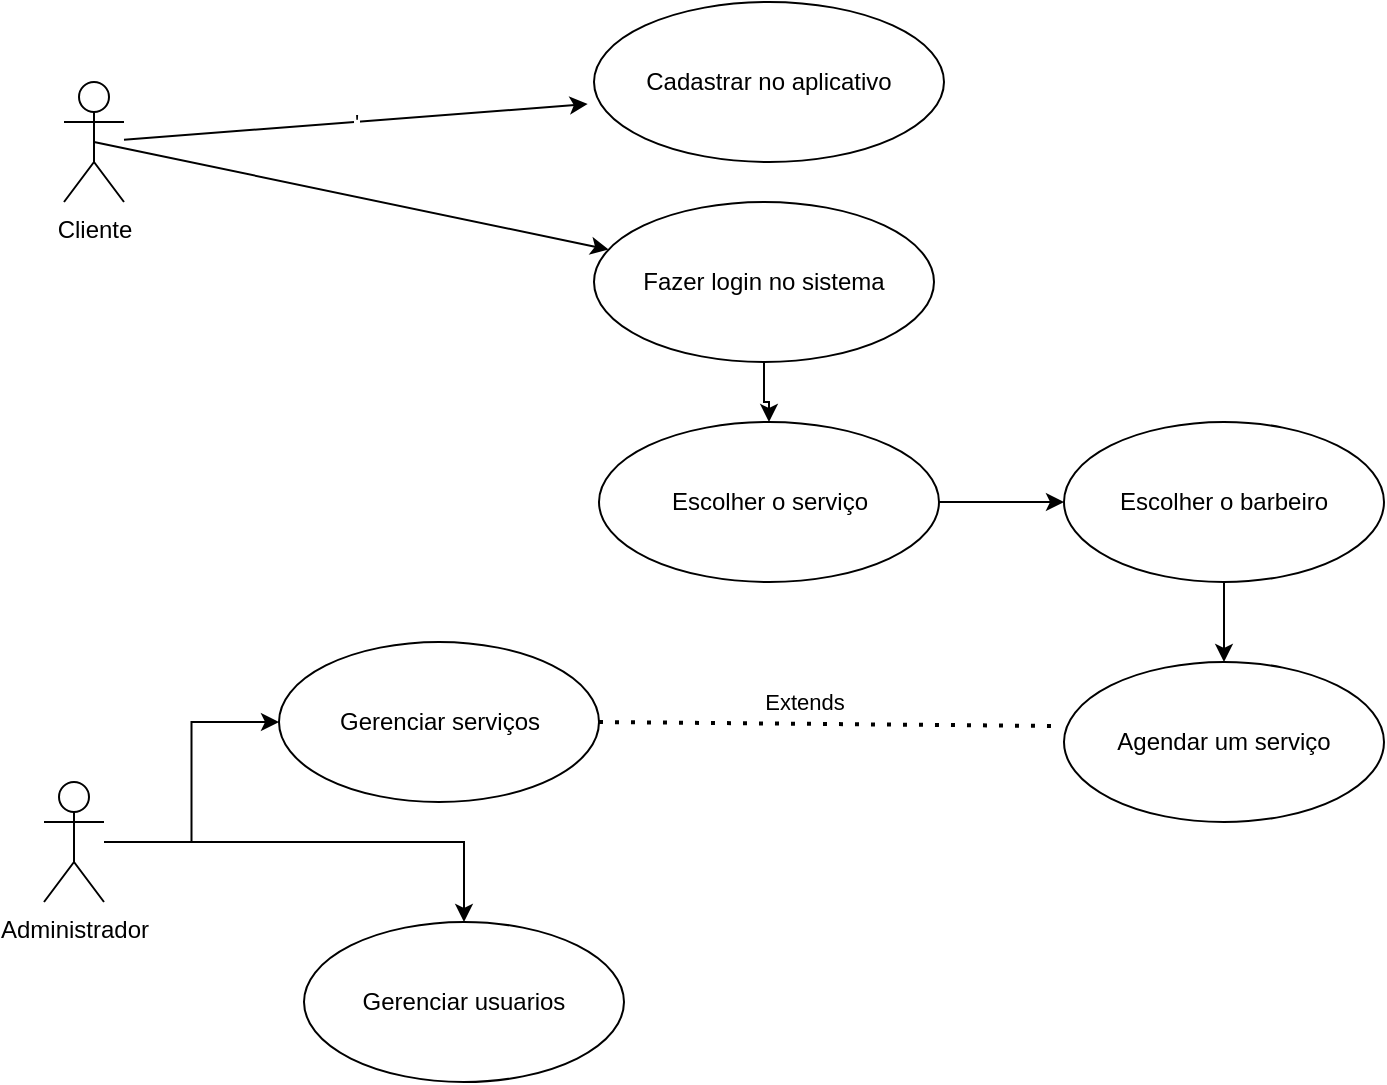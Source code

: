 <mxfile version="21.7.2" type="github">
  <diagram name="Page-1" id="5d7acffa-a066-3a61-03fe-96351882024d">
    <mxGraphModel dx="1114" dy="1460" grid="1" gridSize="10" guides="1" tooltips="1" connect="1" arrows="1" fold="1" page="1" pageScale="1" pageWidth="1100" pageHeight="850" background="#ffffff" math="0" shadow="0">
      <root>
        <mxCell id="0" />
        <mxCell id="1" parent="0" />
        <mxCell id="uEFSG5N0bZER1lfioCi_-5" value="Cliente" style="shape=umlActor;verticalLabelPosition=bottom;verticalAlign=top;html=1;outlineConnect=0;" vertex="1" parent="1">
          <mxGeometry x="190" y="-520" width="30" height="60" as="geometry" />
        </mxCell>
        <mxCell id="uEFSG5N0bZER1lfioCi_-22" style="edgeStyle=orthogonalEdgeStyle;rounded=0;orthogonalLoop=1;jettySize=auto;html=1;" edge="1" parent="1" source="uEFSG5N0bZER1lfioCi_-6" target="uEFSG5N0bZER1lfioCi_-21">
          <mxGeometry relative="1" as="geometry" />
        </mxCell>
        <mxCell id="uEFSG5N0bZER1lfioCi_-25" style="edgeStyle=orthogonalEdgeStyle;rounded=0;orthogonalLoop=1;jettySize=auto;html=1;" edge="1" parent="1" source="uEFSG5N0bZER1lfioCi_-6" target="uEFSG5N0bZER1lfioCi_-23">
          <mxGeometry relative="1" as="geometry" />
        </mxCell>
        <mxCell id="uEFSG5N0bZER1lfioCi_-6" value="Administrador" style="shape=umlActor;verticalLabelPosition=bottom;verticalAlign=top;html=1;outlineConnect=0;" vertex="1" parent="1">
          <mxGeometry x="180" y="-170" width="30" height="60" as="geometry" />
        </mxCell>
        <mxCell id="uEFSG5N0bZER1lfioCi_-7" value="Cadastrar no aplicativo" style="ellipse;whiteSpace=wrap;html=1;" vertex="1" parent="1">
          <mxGeometry x="455" y="-560" width="175" height="80" as="geometry" />
        </mxCell>
        <mxCell id="uEFSG5N0bZER1lfioCi_-8" value="&#39;" style="endArrow=classic;html=1;rounded=0;entryX=-0.018;entryY=0.638;entryDx=0;entryDy=0;entryPerimeter=0;" edge="1" parent="1" source="uEFSG5N0bZER1lfioCi_-5" target="uEFSG5N0bZER1lfioCi_-7">
          <mxGeometry width="50" height="50" relative="1" as="geometry">
            <mxPoint x="260" y="-460" as="sourcePoint" />
            <mxPoint x="310" y="-520" as="targetPoint" />
          </mxGeometry>
        </mxCell>
        <mxCell id="uEFSG5N0bZER1lfioCi_-20" value="" style="edgeStyle=orthogonalEdgeStyle;rounded=0;orthogonalLoop=1;jettySize=auto;html=1;" edge="1" parent="1" source="uEFSG5N0bZER1lfioCi_-9" target="uEFSG5N0bZER1lfioCi_-12">
          <mxGeometry relative="1" as="geometry" />
        </mxCell>
        <mxCell id="uEFSG5N0bZER1lfioCi_-9" value="Fazer login no sistema" style="ellipse;whiteSpace=wrap;html=1;" vertex="1" parent="1">
          <mxGeometry x="455" y="-460" width="170" height="80" as="geometry" />
        </mxCell>
        <mxCell id="uEFSG5N0bZER1lfioCi_-11" value="" style="endArrow=classic;html=1;rounded=0;exitX=0.5;exitY=0.5;exitDx=0;exitDy=0;exitPerimeter=0;" edge="1" parent="1" source="uEFSG5N0bZER1lfioCi_-5" target="uEFSG5N0bZER1lfioCi_-9">
          <mxGeometry width="50" height="50" relative="1" as="geometry">
            <mxPoint x="230" y="-470" as="sourcePoint" />
            <mxPoint x="340" y="-480" as="targetPoint" />
          </mxGeometry>
        </mxCell>
        <mxCell id="uEFSG5N0bZER1lfioCi_-17" value="" style="edgeStyle=orthogonalEdgeStyle;rounded=0;orthogonalLoop=1;jettySize=auto;html=1;" edge="1" parent="1" source="uEFSG5N0bZER1lfioCi_-12" target="uEFSG5N0bZER1lfioCi_-16">
          <mxGeometry relative="1" as="geometry" />
        </mxCell>
        <mxCell id="uEFSG5N0bZER1lfioCi_-12" value="Escolher o serviço" style="ellipse;whiteSpace=wrap;html=1;" vertex="1" parent="1">
          <mxGeometry x="457.5" y="-350" width="170" height="80" as="geometry" />
        </mxCell>
        <mxCell id="uEFSG5N0bZER1lfioCi_-19" value="" style="edgeStyle=orthogonalEdgeStyle;rounded=0;orthogonalLoop=1;jettySize=auto;html=1;" edge="1" parent="1" source="uEFSG5N0bZER1lfioCi_-16" target="uEFSG5N0bZER1lfioCi_-18">
          <mxGeometry relative="1" as="geometry" />
        </mxCell>
        <mxCell id="uEFSG5N0bZER1lfioCi_-16" value="Escolher o barbeiro" style="ellipse;whiteSpace=wrap;html=1;" vertex="1" parent="1">
          <mxGeometry x="690" y="-350" width="160" height="80" as="geometry" />
        </mxCell>
        <mxCell id="uEFSG5N0bZER1lfioCi_-18" value="Agendar um serviço" style="ellipse;whiteSpace=wrap;html=1;" vertex="1" parent="1">
          <mxGeometry x="690" y="-230" width="160" height="80" as="geometry" />
        </mxCell>
        <mxCell id="uEFSG5N0bZER1lfioCi_-21" value="Gerenciar usuarios" style="ellipse;whiteSpace=wrap;html=1;" vertex="1" parent="1">
          <mxGeometry x="310" y="-100" width="160" height="80" as="geometry" />
        </mxCell>
        <mxCell id="uEFSG5N0bZER1lfioCi_-23" value="Gerenciar serviços" style="ellipse;whiteSpace=wrap;html=1;" vertex="1" parent="1">
          <mxGeometry x="297.5" y="-240" width="160" height="80" as="geometry" />
        </mxCell>
        <mxCell id="uEFSG5N0bZER1lfioCi_-26" value="" style="endArrow=none;dashed=1;html=1;dashPattern=1 3;strokeWidth=2;rounded=0;exitX=1;exitY=0.5;exitDx=0;exitDy=0;entryX=-0.025;entryY=0.4;entryDx=0;entryDy=0;entryPerimeter=0;" edge="1" parent="1" source="uEFSG5N0bZER1lfioCi_-23" target="uEFSG5N0bZER1lfioCi_-18">
          <mxGeometry width="50" height="50" relative="1" as="geometry">
            <mxPoint x="520" y="-270" as="sourcePoint" />
            <mxPoint x="570" y="-320" as="targetPoint" />
            <Array as="points" />
          </mxGeometry>
        </mxCell>
        <mxCell id="uEFSG5N0bZER1lfioCi_-27" value="Extends" style="edgeLabel;html=1;align=center;verticalAlign=middle;resizable=0;points=[];" vertex="1" connectable="0" parent="uEFSG5N0bZER1lfioCi_-26">
          <mxGeometry x="-0.129" y="-1" relative="1" as="geometry">
            <mxPoint x="3" y="-12" as="offset" />
          </mxGeometry>
        </mxCell>
      </root>
    </mxGraphModel>
  </diagram>
</mxfile>
